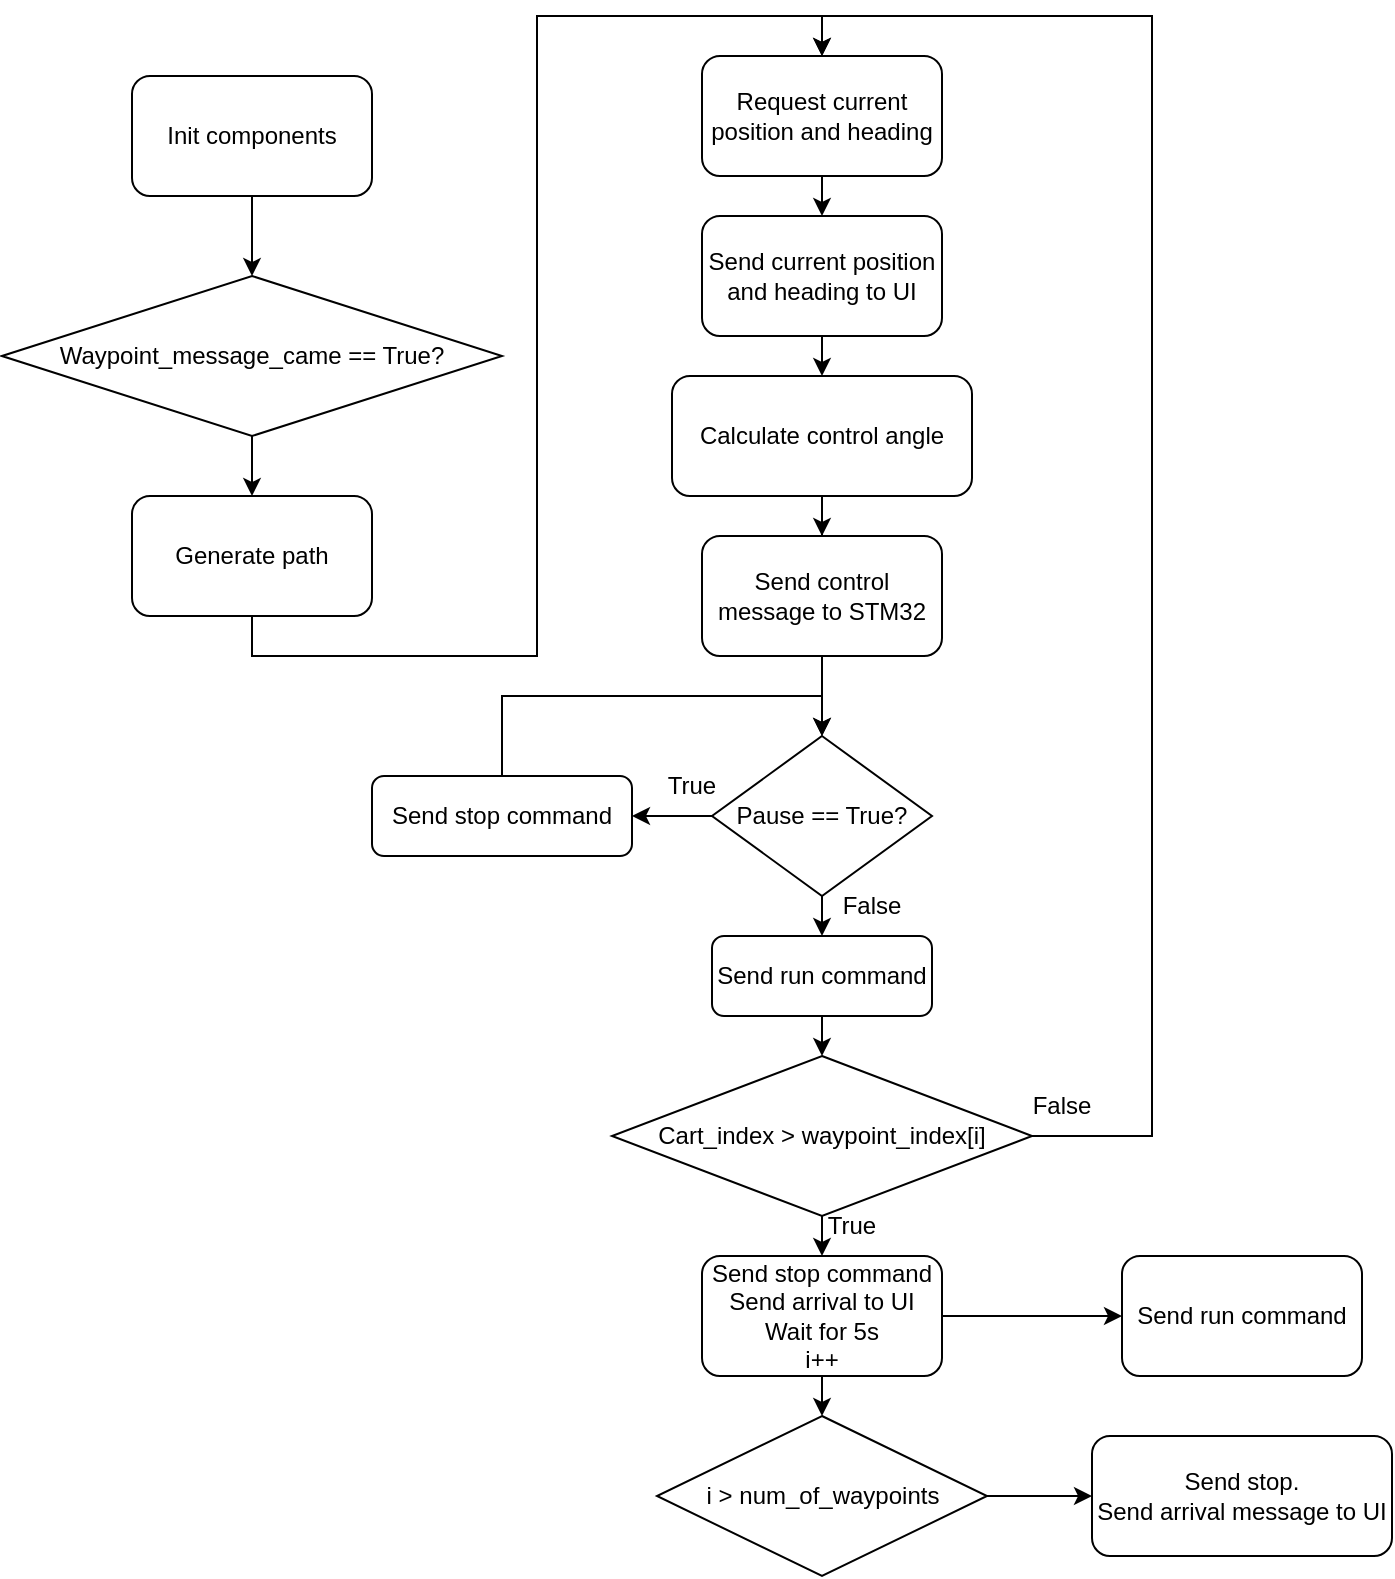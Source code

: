 <mxfile version="20.6.1" type="github">
  <diagram id="vA3-KsZhnf8I-pI694Q6" name="Page-1">
    <mxGraphModel dx="1283" dy="871" grid="0" gridSize="10" guides="1" tooltips="1" connect="1" arrows="1" fold="1" page="1" pageScale="1" pageWidth="3300" pageHeight="4681" math="0" shadow="0">
      <root>
        <mxCell id="0" />
        <mxCell id="1" parent="0" />
        <mxCell id="il68oPd4SAC4kzOnEwiC-16" style="edgeStyle=orthogonalEdgeStyle;rounded=0;orthogonalLoop=1;jettySize=auto;html=1;exitX=0.5;exitY=1;exitDx=0;exitDy=0;entryX=0.5;entryY=0;entryDx=0;entryDy=0;" edge="1" parent="1" source="il68oPd4SAC4kzOnEwiC-1" target="il68oPd4SAC4kzOnEwiC-2">
          <mxGeometry relative="1" as="geometry" />
        </mxCell>
        <mxCell id="il68oPd4SAC4kzOnEwiC-1" value="Init components" style="rounded=1;whiteSpace=wrap;html=1;" vertex="1" parent="1">
          <mxGeometry x="1020" y="390" width="120" height="60" as="geometry" />
        </mxCell>
        <mxCell id="il68oPd4SAC4kzOnEwiC-17" style="edgeStyle=orthogonalEdgeStyle;rounded=0;orthogonalLoop=1;jettySize=auto;html=1;exitX=0.5;exitY=1;exitDx=0;exitDy=0;entryX=0.5;entryY=0;entryDx=0;entryDy=0;" edge="1" parent="1" source="il68oPd4SAC4kzOnEwiC-2" target="il68oPd4SAC4kzOnEwiC-3">
          <mxGeometry relative="1" as="geometry" />
        </mxCell>
        <mxCell id="il68oPd4SAC4kzOnEwiC-2" value="Waypoint_message_came == True?" style="rhombus;whiteSpace=wrap;html=1;" vertex="1" parent="1">
          <mxGeometry x="955" y="490" width="250" height="80" as="geometry" />
        </mxCell>
        <mxCell id="il68oPd4SAC4kzOnEwiC-18" style="edgeStyle=orthogonalEdgeStyle;rounded=0;orthogonalLoop=1;jettySize=auto;html=1;exitX=0.5;exitY=1;exitDx=0;exitDy=0;entryX=0.5;entryY=0;entryDx=0;entryDy=0;" edge="1" parent="1" source="il68oPd4SAC4kzOnEwiC-3" target="il68oPd4SAC4kzOnEwiC-4">
          <mxGeometry relative="1" as="geometry" />
        </mxCell>
        <mxCell id="il68oPd4SAC4kzOnEwiC-3" value="Generate path" style="rounded=1;whiteSpace=wrap;html=1;" vertex="1" parent="1">
          <mxGeometry x="1020" y="600" width="120" height="60" as="geometry" />
        </mxCell>
        <mxCell id="il68oPd4SAC4kzOnEwiC-19" style="edgeStyle=orthogonalEdgeStyle;rounded=0;orthogonalLoop=1;jettySize=auto;html=1;exitX=0.5;exitY=1;exitDx=0;exitDy=0;entryX=0.5;entryY=0;entryDx=0;entryDy=0;" edge="1" parent="1" source="il68oPd4SAC4kzOnEwiC-4" target="il68oPd4SAC4kzOnEwiC-7">
          <mxGeometry relative="1" as="geometry" />
        </mxCell>
        <mxCell id="il68oPd4SAC4kzOnEwiC-4" value="Request current position and heading" style="rounded=1;whiteSpace=wrap;html=1;" vertex="1" parent="1">
          <mxGeometry x="1305" y="380" width="120" height="60" as="geometry" />
        </mxCell>
        <mxCell id="il68oPd4SAC4kzOnEwiC-21" style="edgeStyle=orthogonalEdgeStyle;rounded=0;orthogonalLoop=1;jettySize=auto;html=1;exitX=0.5;exitY=1;exitDx=0;exitDy=0;" edge="1" parent="1" source="il68oPd4SAC4kzOnEwiC-5" target="il68oPd4SAC4kzOnEwiC-6">
          <mxGeometry relative="1" as="geometry" />
        </mxCell>
        <mxCell id="il68oPd4SAC4kzOnEwiC-5" value="Calculate control angle" style="rounded=1;whiteSpace=wrap;html=1;" vertex="1" parent="1">
          <mxGeometry x="1290" y="540" width="150" height="60" as="geometry" />
        </mxCell>
        <mxCell id="il68oPd4SAC4kzOnEwiC-22" style="edgeStyle=orthogonalEdgeStyle;rounded=0;orthogonalLoop=1;jettySize=auto;html=1;exitX=0.5;exitY=1;exitDx=0;exitDy=0;entryX=0.5;entryY=0;entryDx=0;entryDy=0;" edge="1" parent="1" source="il68oPd4SAC4kzOnEwiC-6" target="il68oPd4SAC4kzOnEwiC-9">
          <mxGeometry relative="1" as="geometry" />
        </mxCell>
        <mxCell id="il68oPd4SAC4kzOnEwiC-6" value="Send control message to STM32" style="rounded=1;whiteSpace=wrap;html=1;" vertex="1" parent="1">
          <mxGeometry x="1305" y="620" width="120" height="60" as="geometry" />
        </mxCell>
        <mxCell id="il68oPd4SAC4kzOnEwiC-20" style="edgeStyle=orthogonalEdgeStyle;rounded=0;orthogonalLoop=1;jettySize=auto;html=1;exitX=0.5;exitY=1;exitDx=0;exitDy=0;entryX=0.5;entryY=0;entryDx=0;entryDy=0;" edge="1" parent="1" source="il68oPd4SAC4kzOnEwiC-7" target="il68oPd4SAC4kzOnEwiC-5">
          <mxGeometry relative="1" as="geometry" />
        </mxCell>
        <mxCell id="il68oPd4SAC4kzOnEwiC-7" value="Send current position and heading to UI" style="rounded=1;whiteSpace=wrap;html=1;" vertex="1" parent="1">
          <mxGeometry x="1305" y="460" width="120" height="60" as="geometry" />
        </mxCell>
        <mxCell id="il68oPd4SAC4kzOnEwiC-38" style="edgeStyle=orthogonalEdgeStyle;rounded=0;orthogonalLoop=1;jettySize=auto;html=1;exitX=0;exitY=0.5;exitDx=0;exitDy=0;entryX=1;entryY=0.5;entryDx=0;entryDy=0;" edge="1" parent="1" source="il68oPd4SAC4kzOnEwiC-9" target="il68oPd4SAC4kzOnEwiC-37">
          <mxGeometry relative="1" as="geometry" />
        </mxCell>
        <mxCell id="il68oPd4SAC4kzOnEwiC-41" style="edgeStyle=orthogonalEdgeStyle;rounded=0;orthogonalLoop=1;jettySize=auto;html=1;exitX=0.5;exitY=1;exitDx=0;exitDy=0;entryX=0.5;entryY=0;entryDx=0;entryDy=0;" edge="1" parent="1" source="il68oPd4SAC4kzOnEwiC-9" target="il68oPd4SAC4kzOnEwiC-40">
          <mxGeometry relative="1" as="geometry" />
        </mxCell>
        <mxCell id="il68oPd4SAC4kzOnEwiC-9" value="Pause == True?" style="rhombus;whiteSpace=wrap;html=1;" vertex="1" parent="1">
          <mxGeometry x="1310" y="720" width="110" height="80" as="geometry" />
        </mxCell>
        <mxCell id="il68oPd4SAC4kzOnEwiC-24" style="edgeStyle=orthogonalEdgeStyle;rounded=0;orthogonalLoop=1;jettySize=auto;html=1;exitX=0.5;exitY=1;exitDx=0;exitDy=0;entryX=0.5;entryY=0;entryDx=0;entryDy=0;" edge="1" parent="1" source="il68oPd4SAC4kzOnEwiC-10" target="il68oPd4SAC4kzOnEwiC-11">
          <mxGeometry relative="1" as="geometry" />
        </mxCell>
        <mxCell id="il68oPd4SAC4kzOnEwiC-35" style="edgeStyle=orthogonalEdgeStyle;rounded=0;orthogonalLoop=1;jettySize=auto;html=1;exitX=1;exitY=0.5;exitDx=0;exitDy=0;entryX=0.5;entryY=0;entryDx=0;entryDy=0;" edge="1" parent="1" source="il68oPd4SAC4kzOnEwiC-10" target="il68oPd4SAC4kzOnEwiC-4">
          <mxGeometry relative="1" as="geometry">
            <Array as="points">
              <mxPoint x="1530" y="920" />
              <mxPoint x="1530" y="360" />
              <mxPoint x="1365" y="360" />
            </Array>
          </mxGeometry>
        </mxCell>
        <mxCell id="il68oPd4SAC4kzOnEwiC-10" value="Cart_index &amp;gt; waypoint_index[i]" style="rhombus;whiteSpace=wrap;html=1;" vertex="1" parent="1">
          <mxGeometry x="1260" y="880" width="210" height="80" as="geometry" />
        </mxCell>
        <mxCell id="il68oPd4SAC4kzOnEwiC-25" style="edgeStyle=orthogonalEdgeStyle;rounded=0;orthogonalLoop=1;jettySize=auto;html=1;exitX=0.5;exitY=1;exitDx=0;exitDy=0;entryX=0.5;entryY=0;entryDx=0;entryDy=0;" edge="1" parent="1" source="il68oPd4SAC4kzOnEwiC-11" target="il68oPd4SAC4kzOnEwiC-13">
          <mxGeometry relative="1" as="geometry" />
        </mxCell>
        <mxCell id="il68oPd4SAC4kzOnEwiC-26" style="edgeStyle=orthogonalEdgeStyle;rounded=0;orthogonalLoop=1;jettySize=auto;html=1;exitX=1;exitY=0.5;exitDx=0;exitDy=0;entryX=0;entryY=0.5;entryDx=0;entryDy=0;" edge="1" parent="1" source="il68oPd4SAC4kzOnEwiC-11" target="il68oPd4SAC4kzOnEwiC-15">
          <mxGeometry relative="1" as="geometry" />
        </mxCell>
        <mxCell id="il68oPd4SAC4kzOnEwiC-11" value="Send stop command&lt;br&gt;Send arrival to UI&lt;br&gt;Wait for 5s&lt;br&gt;i++" style="rounded=1;whiteSpace=wrap;html=1;" vertex="1" parent="1">
          <mxGeometry x="1305" y="980" width="120" height="60" as="geometry" />
        </mxCell>
        <mxCell id="il68oPd4SAC4kzOnEwiC-27" style="edgeStyle=orthogonalEdgeStyle;rounded=0;orthogonalLoop=1;jettySize=auto;html=1;exitX=1;exitY=0.5;exitDx=0;exitDy=0;entryX=0;entryY=0.5;entryDx=0;entryDy=0;" edge="1" parent="1" source="il68oPd4SAC4kzOnEwiC-13" target="il68oPd4SAC4kzOnEwiC-14">
          <mxGeometry relative="1" as="geometry" />
        </mxCell>
        <mxCell id="il68oPd4SAC4kzOnEwiC-13" value="i &amp;gt; num_of_waypoints" style="rhombus;whiteSpace=wrap;html=1;" vertex="1" parent="1">
          <mxGeometry x="1282.5" y="1060" width="165" height="80" as="geometry" />
        </mxCell>
        <mxCell id="il68oPd4SAC4kzOnEwiC-14" value="Send stop.&lt;br&gt;Send arrival message to UI" style="rounded=1;whiteSpace=wrap;html=1;" vertex="1" parent="1">
          <mxGeometry x="1500" y="1070" width="150" height="60" as="geometry" />
        </mxCell>
        <mxCell id="il68oPd4SAC4kzOnEwiC-15" value="Send run command" style="rounded=1;whiteSpace=wrap;html=1;" vertex="1" parent="1">
          <mxGeometry x="1515" y="980" width="120" height="60" as="geometry" />
        </mxCell>
        <mxCell id="il68oPd4SAC4kzOnEwiC-31" value="True" style="text;html=1;strokeColor=none;fillColor=none;align=center;verticalAlign=middle;whiteSpace=wrap;rounded=0;" vertex="1" parent="1">
          <mxGeometry x="1270" y="730" width="60" height="30" as="geometry" />
        </mxCell>
        <mxCell id="il68oPd4SAC4kzOnEwiC-32" value="False" style="text;html=1;strokeColor=none;fillColor=none;align=center;verticalAlign=middle;whiteSpace=wrap;rounded=0;" vertex="1" parent="1">
          <mxGeometry x="1360" y="790" width="60" height="30" as="geometry" />
        </mxCell>
        <mxCell id="il68oPd4SAC4kzOnEwiC-34" value="True" style="text;html=1;strokeColor=none;fillColor=none;align=center;verticalAlign=middle;whiteSpace=wrap;rounded=0;" vertex="1" parent="1">
          <mxGeometry x="1350" y="950" width="60" height="30" as="geometry" />
        </mxCell>
        <mxCell id="il68oPd4SAC4kzOnEwiC-36" value="False" style="text;html=1;strokeColor=none;fillColor=none;align=center;verticalAlign=middle;whiteSpace=wrap;rounded=0;" vertex="1" parent="1">
          <mxGeometry x="1455" y="890" width="60" height="30" as="geometry" />
        </mxCell>
        <mxCell id="il68oPd4SAC4kzOnEwiC-39" style="edgeStyle=orthogonalEdgeStyle;rounded=0;orthogonalLoop=1;jettySize=auto;html=1;exitX=0.5;exitY=0;exitDx=0;exitDy=0;entryX=0.5;entryY=0;entryDx=0;entryDy=0;" edge="1" parent="1" source="il68oPd4SAC4kzOnEwiC-37" target="il68oPd4SAC4kzOnEwiC-9">
          <mxGeometry relative="1" as="geometry" />
        </mxCell>
        <mxCell id="il68oPd4SAC4kzOnEwiC-37" value="Send stop command" style="rounded=1;whiteSpace=wrap;html=1;" vertex="1" parent="1">
          <mxGeometry x="1140" y="740" width="130" height="40" as="geometry" />
        </mxCell>
        <mxCell id="il68oPd4SAC4kzOnEwiC-42" style="edgeStyle=orthogonalEdgeStyle;rounded=0;orthogonalLoop=1;jettySize=auto;html=1;exitX=0.5;exitY=1;exitDx=0;exitDy=0;entryX=0.5;entryY=0;entryDx=0;entryDy=0;" edge="1" parent="1" source="il68oPd4SAC4kzOnEwiC-40" target="il68oPd4SAC4kzOnEwiC-10">
          <mxGeometry relative="1" as="geometry" />
        </mxCell>
        <mxCell id="il68oPd4SAC4kzOnEwiC-40" value="Send run command" style="rounded=1;whiteSpace=wrap;html=1;" vertex="1" parent="1">
          <mxGeometry x="1310" y="820" width="110" height="40" as="geometry" />
        </mxCell>
      </root>
    </mxGraphModel>
  </diagram>
</mxfile>
